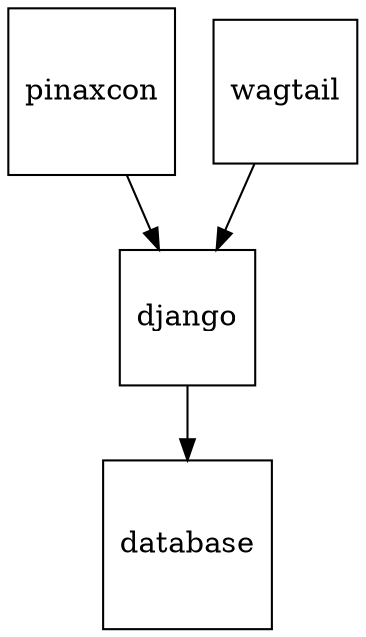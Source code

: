 digraph G {

	pinaxcon -> django;
	wagtail -> django;
	django -> database;

	database [shape=square];
	django [shape=square];
	pinaxcon [shape=square];
	wagtail [shape=square];
	
}